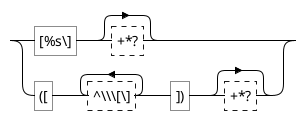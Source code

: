 {
  "sha1": "d0f3vd4akxn2fi21tnuvc2a6fcn7lkz",
  "insertion": {
    "when": "2024-06-01T09:03:02.334Z",
    "user": "plantuml@gmail.com"
  }
}
@startregex
\[%s\\][+*?]?|\(\[([^\\\[\]])+\]\)[+*?]?
@endregex
